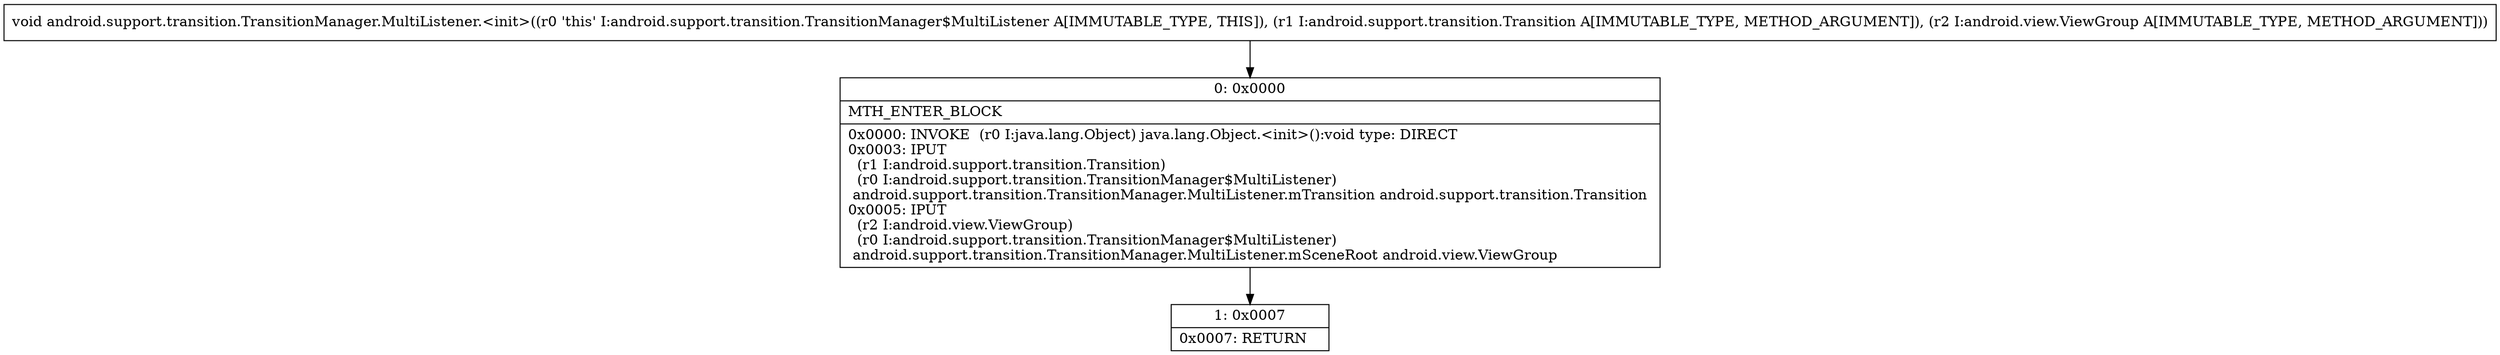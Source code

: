 digraph "CFG forandroid.support.transition.TransitionManager.MultiListener.\<init\>(Landroid\/support\/transition\/Transition;Landroid\/view\/ViewGroup;)V" {
Node_0 [shape=record,label="{0\:\ 0x0000|MTH_ENTER_BLOCK\l|0x0000: INVOKE  (r0 I:java.lang.Object) java.lang.Object.\<init\>():void type: DIRECT \l0x0003: IPUT  \l  (r1 I:android.support.transition.Transition)\l  (r0 I:android.support.transition.TransitionManager$MultiListener)\l android.support.transition.TransitionManager.MultiListener.mTransition android.support.transition.Transition \l0x0005: IPUT  \l  (r2 I:android.view.ViewGroup)\l  (r0 I:android.support.transition.TransitionManager$MultiListener)\l android.support.transition.TransitionManager.MultiListener.mSceneRoot android.view.ViewGroup \l}"];
Node_1 [shape=record,label="{1\:\ 0x0007|0x0007: RETURN   \l}"];
MethodNode[shape=record,label="{void android.support.transition.TransitionManager.MultiListener.\<init\>((r0 'this' I:android.support.transition.TransitionManager$MultiListener A[IMMUTABLE_TYPE, THIS]), (r1 I:android.support.transition.Transition A[IMMUTABLE_TYPE, METHOD_ARGUMENT]), (r2 I:android.view.ViewGroup A[IMMUTABLE_TYPE, METHOD_ARGUMENT])) }"];
MethodNode -> Node_0;
Node_0 -> Node_1;
}

